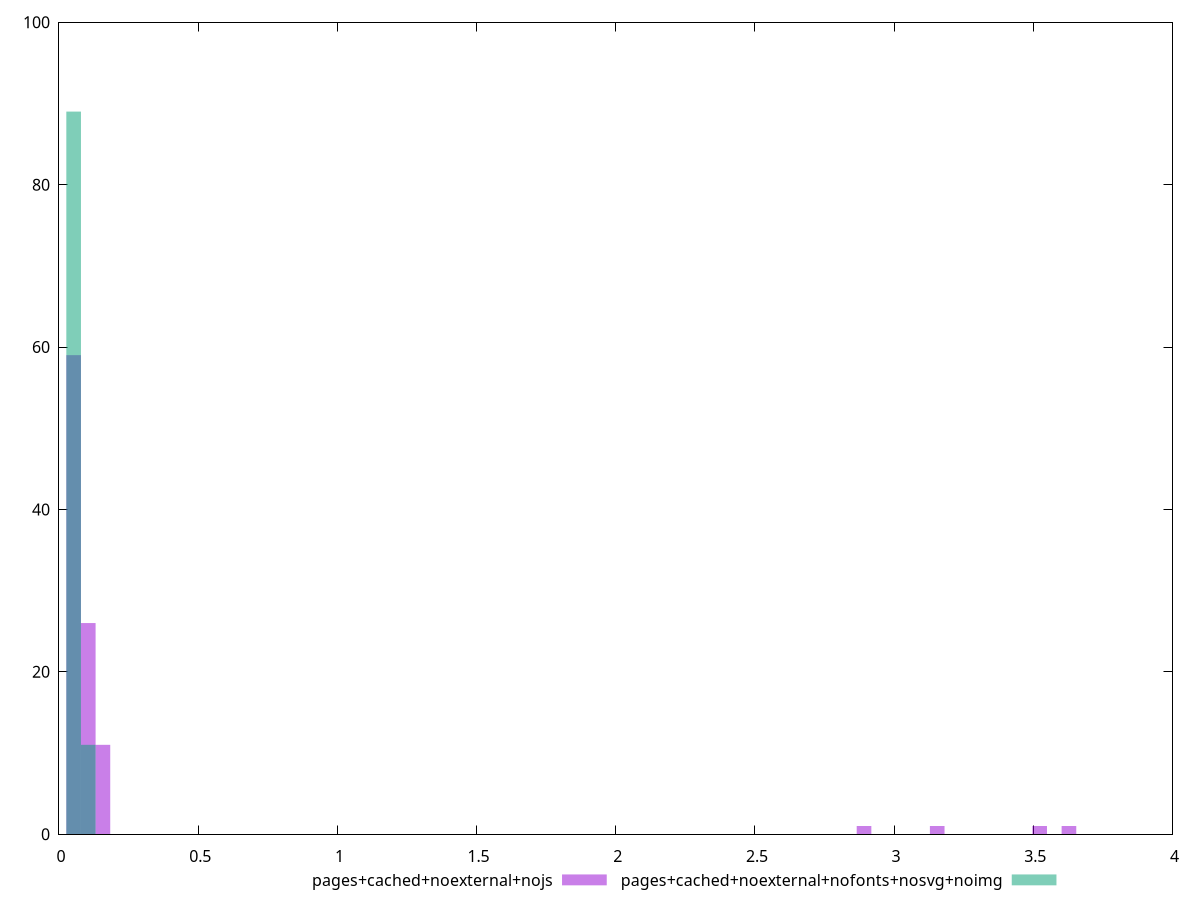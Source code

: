 reset
set terminal svg size 640, 500 enhanced background rgb 'white'
set output "report_00007_2020-12-11T15:55:29.892Z/network-rtt/comparison/histogram/10_vs_11.svg"

$pagesCachedNoexternalNojs <<EOF
0.10515917705230905 26
0.052579588526154526 59
0.15773876557846359 11
3.1547753115692716 1
3.522832431252353 1
2.891877368938499 1
3.6279916083046624 1
EOF

$pagesCachedNoexternalNofontsNosvgNoimg <<EOF
0.052579588526154526 89
0.10515917705230905 11
EOF

set key outside below
set boxwidth 0.052579588526154526
set yrange [0:100]
set style fill transparent solid 0.5 noborder

plot \
  $pagesCachedNoexternalNojs title "pages+cached+noexternal+nojs" with boxes, \
  $pagesCachedNoexternalNofontsNosvgNoimg title "pages+cached+noexternal+nofonts+nosvg+noimg" with boxes, \


reset